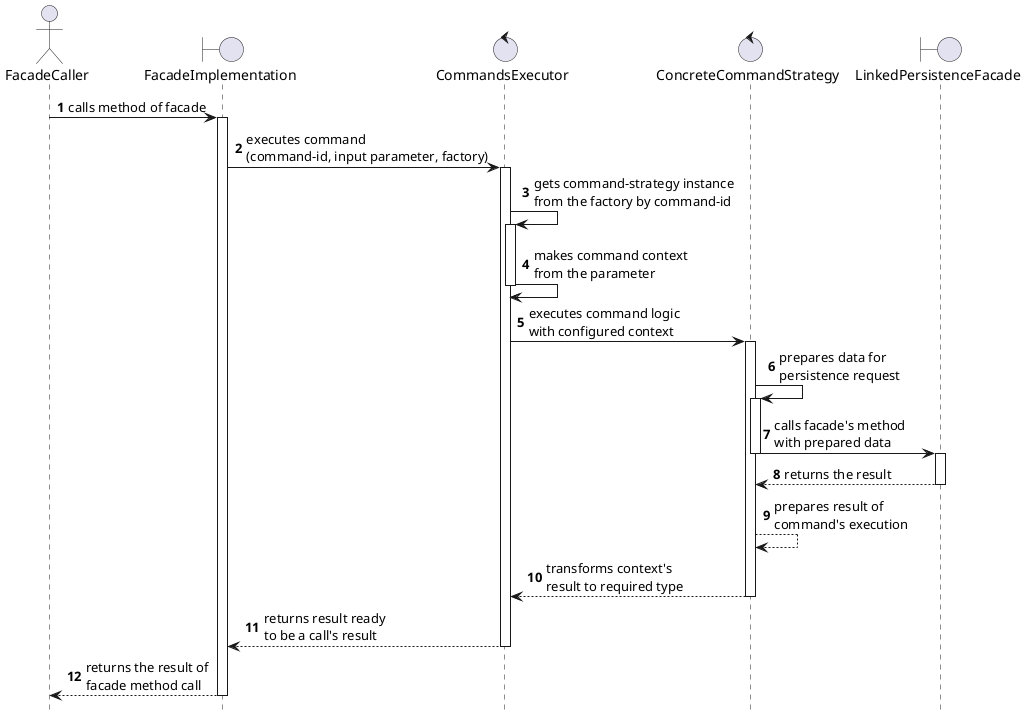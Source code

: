 @startuml

hide footbox
autonumber
actor FacadeCaller as client
boundary FacadeImplementation as facade
control CommandsExecutor as executor
control ConcreteCommandStrategy as command
boundary LinkedPersistenceFacade as persistence

client -> facade: calls method of facade
activate facade
facade -> executor: executes command\n(command-id, input parameter, factory)
activate executor
executor->executor: gets command-strategy instance\nfrom the factory by command-id
activate executor
executor->executor: makes command context\nfrom the parameter
deactivate executor
executor->command: executes command logic\nwith configured context
activate command
command->command: prepares data for\npersistence request
activate command
command->persistence: calls facade's method\nwith prepared data
deactivate command
activate persistence
persistence-->command: returns the result
deactivate persistence
command-->command: prepares result of\ncommand's execution
command-->executor: transforms context's\nresult to required type
deactivate command
executor-->facade: returns result ready\nto be a call's result
deactivate executor
facade-->client: returns the result of\nfacade method call
deactivate facade

@enduml